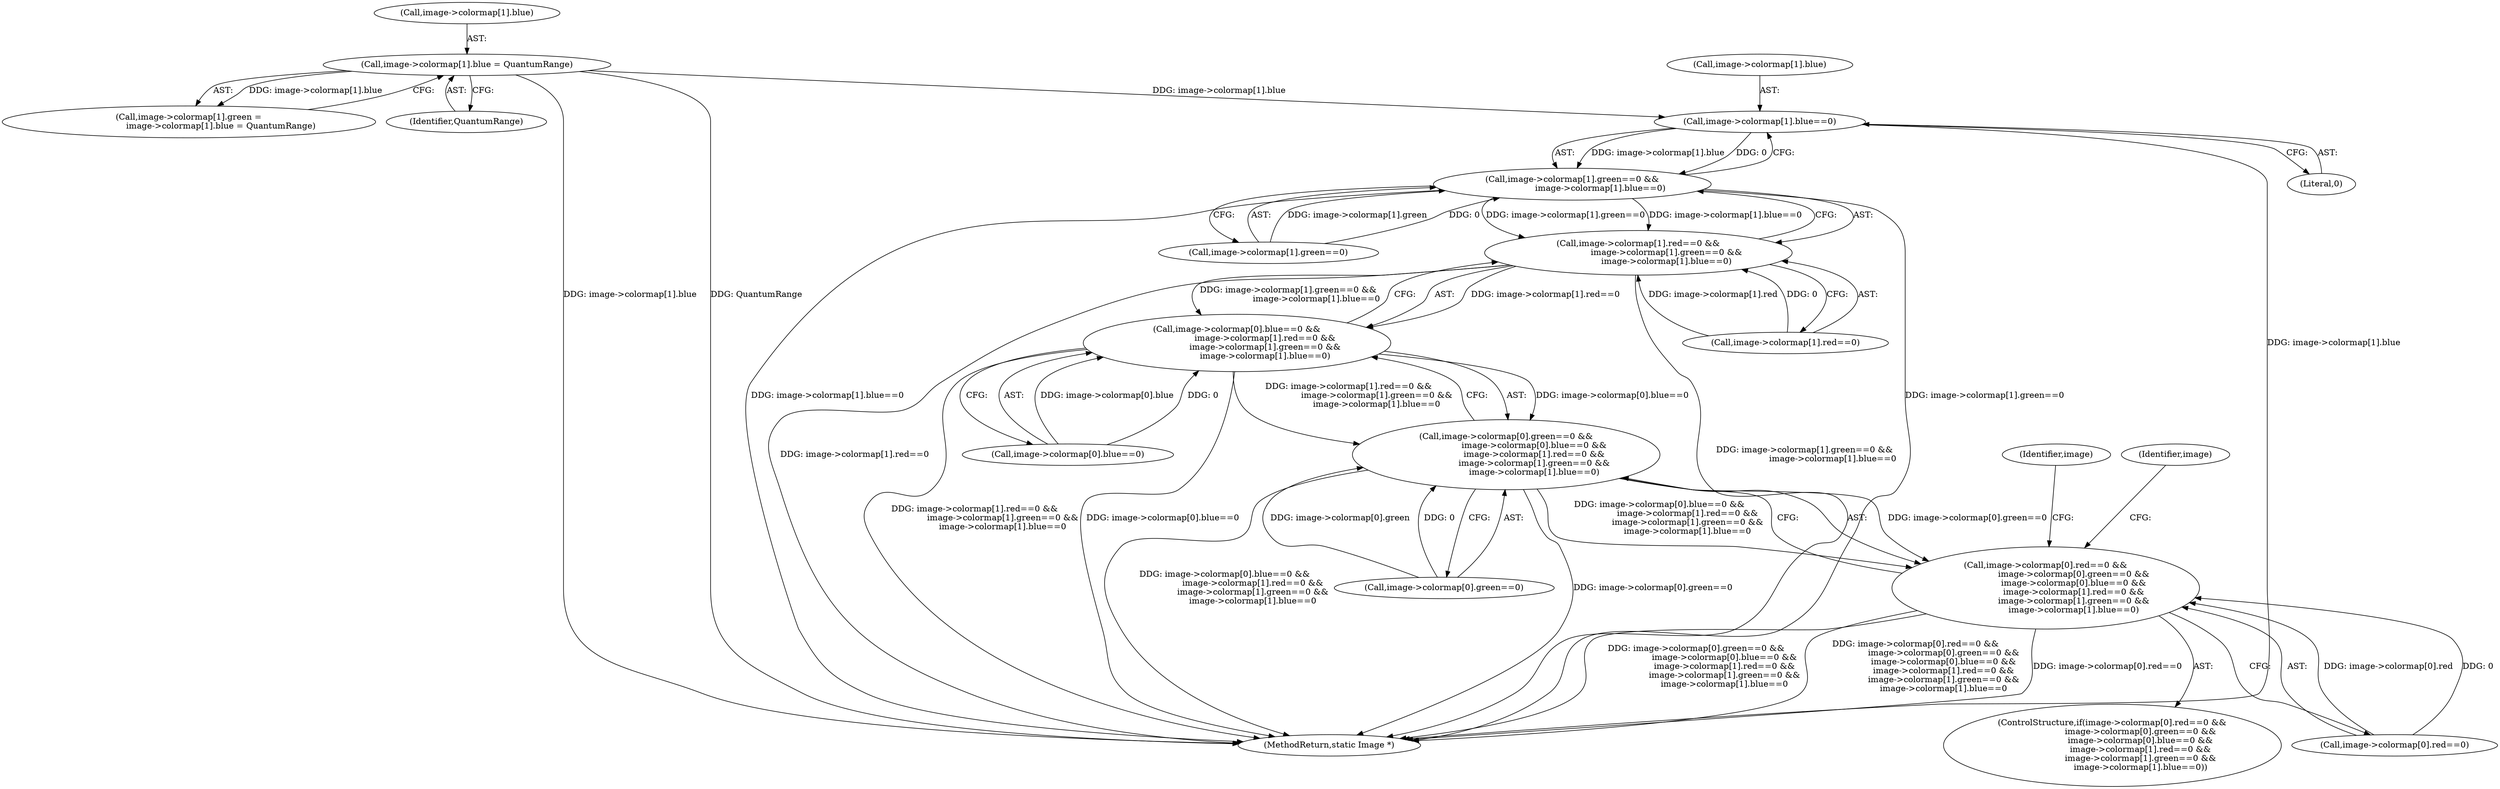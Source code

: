 digraph "0_ImageMagick_4eae304e773bad8a876c3c26fdffac24d4253ae4@array" {
"1001013" [label="(Call,image->colormap[1].blue==0)"];
"1001039" [label="(Call,image->colormap[1].blue = QuantumRange)"];
"1001003" [label="(Call,image->colormap[1].green==0 &&\n                     image->colormap[1].blue==0)"];
"1000993" [label="(Call,image->colormap[1].red==0 &&\n                     image->colormap[1].green==0 &&\n                     image->colormap[1].blue==0)"];
"1000983" [label="(Call,image->colormap[0].blue==0 &&\n                     image->colormap[1].red==0 &&\n                     image->colormap[1].green==0 &&\n                     image->colormap[1].blue==0)"];
"1000973" [label="(Call,image->colormap[0].green==0 &&\n                     image->colormap[0].blue==0 &&\n                     image->colormap[1].red==0 &&\n                     image->colormap[1].green==0 &&\n                     image->colormap[1].blue==0)"];
"1000963" [label="(Call,image->colormap[0].red==0 &&\n                     image->colormap[0].green==0 &&\n                     image->colormap[0].blue==0 &&\n                     image->colormap[1].red==0 &&\n                     image->colormap[1].green==0 &&\n                     image->colormap[1].blue==0)"];
"1000994" [label="(Call,image->colormap[1].red==0)"];
"1000993" [label="(Call,image->colormap[1].red==0 &&\n                     image->colormap[1].green==0 &&\n                     image->colormap[1].blue==0)"];
"1000984" [label="(Call,image->colormap[0].blue==0)"];
"1000963" [label="(Call,image->colormap[0].red==0 &&\n                     image->colormap[0].green==0 &&\n                     image->colormap[0].blue==0 &&\n                     image->colormap[1].red==0 &&\n                     image->colormap[1].green==0 &&\n                     image->colormap[1].blue==0)"];
"1000983" [label="(Call,image->colormap[0].blue==0 &&\n                     image->colormap[1].red==0 &&\n                     image->colormap[1].green==0 &&\n                     image->colormap[1].blue==0)"];
"1000964" [label="(Call,image->colormap[0].red==0)"];
"1001003" [label="(Call,image->colormap[1].green==0 &&\n                     image->colormap[1].blue==0)"];
"1000973" [label="(Call,image->colormap[0].green==0 &&\n                     image->colormap[0].blue==0 &&\n                     image->colormap[1].red==0 &&\n                     image->colormap[1].green==0 &&\n                     image->colormap[1].blue==0)"];
"1001004" [label="(Call,image->colormap[1].green==0)"];
"1001027" [label="(Identifier,image)"];
"1001047" [label="(Identifier,QuantumRange)"];
"1001013" [label="(Call,image->colormap[1].blue==0)"];
"1001014" [label="(Call,image->colormap[1].blue)"];
"1000974" [label="(Call,image->colormap[0].green==0)"];
"1001039" [label="(Call,image->colormap[1].blue = QuantumRange)"];
"1000962" [label="(ControlStructure,if(image->colormap[0].red==0 &&\n                     image->colormap[0].green==0 &&\n                     image->colormap[0].blue==0 &&\n                     image->colormap[1].red==0 &&\n                     image->colormap[1].green==0 &&\n                     image->colormap[1].blue==0))"];
"1001031" [label="(Call,image->colormap[1].green =\n                        image->colormap[1].blue = QuantumRange)"];
"1001051" [label="(Identifier,image)"];
"1001040" [label="(Call,image->colormap[1].blue)"];
"1001021" [label="(Literal,0)"];
"1001954" [label="(MethodReturn,static Image *)"];
"1001013" -> "1001003"  [label="AST: "];
"1001013" -> "1001021"  [label="CFG: "];
"1001014" -> "1001013"  [label="AST: "];
"1001021" -> "1001013"  [label="AST: "];
"1001003" -> "1001013"  [label="CFG: "];
"1001013" -> "1001954"  [label="DDG: image->colormap[1].blue"];
"1001013" -> "1001003"  [label="DDG: image->colormap[1].blue"];
"1001013" -> "1001003"  [label="DDG: 0"];
"1001039" -> "1001013"  [label="DDG: image->colormap[1].blue"];
"1001039" -> "1001031"  [label="AST: "];
"1001039" -> "1001047"  [label="CFG: "];
"1001040" -> "1001039"  [label="AST: "];
"1001047" -> "1001039"  [label="AST: "];
"1001031" -> "1001039"  [label="CFG: "];
"1001039" -> "1001954"  [label="DDG: image->colormap[1].blue"];
"1001039" -> "1001954"  [label="DDG: QuantumRange"];
"1001039" -> "1001031"  [label="DDG: image->colormap[1].blue"];
"1001003" -> "1000993"  [label="AST: "];
"1001003" -> "1001004"  [label="CFG: "];
"1001004" -> "1001003"  [label="AST: "];
"1000993" -> "1001003"  [label="CFG: "];
"1001003" -> "1001954"  [label="DDG: image->colormap[1].green==0"];
"1001003" -> "1001954"  [label="DDG: image->colormap[1].blue==0"];
"1001003" -> "1000993"  [label="DDG: image->colormap[1].green==0"];
"1001003" -> "1000993"  [label="DDG: image->colormap[1].blue==0"];
"1001004" -> "1001003"  [label="DDG: image->colormap[1].green"];
"1001004" -> "1001003"  [label="DDG: 0"];
"1000993" -> "1000983"  [label="AST: "];
"1000993" -> "1000994"  [label="CFG: "];
"1000994" -> "1000993"  [label="AST: "];
"1000983" -> "1000993"  [label="CFG: "];
"1000993" -> "1001954"  [label="DDG: image->colormap[1].green==0 &&\n                     image->colormap[1].blue==0"];
"1000993" -> "1001954"  [label="DDG: image->colormap[1].red==0"];
"1000993" -> "1000983"  [label="DDG: image->colormap[1].red==0"];
"1000993" -> "1000983"  [label="DDG: image->colormap[1].green==0 &&\n                     image->colormap[1].blue==0"];
"1000994" -> "1000993"  [label="DDG: image->colormap[1].red"];
"1000994" -> "1000993"  [label="DDG: 0"];
"1000983" -> "1000973"  [label="AST: "];
"1000983" -> "1000984"  [label="CFG: "];
"1000984" -> "1000983"  [label="AST: "];
"1000973" -> "1000983"  [label="CFG: "];
"1000983" -> "1001954"  [label="DDG: image->colormap[0].blue==0"];
"1000983" -> "1001954"  [label="DDG: image->colormap[1].red==0 &&\n                     image->colormap[1].green==0 &&\n                     image->colormap[1].blue==0"];
"1000983" -> "1000973"  [label="DDG: image->colormap[0].blue==0"];
"1000983" -> "1000973"  [label="DDG: image->colormap[1].red==0 &&\n                     image->colormap[1].green==0 &&\n                     image->colormap[1].blue==0"];
"1000984" -> "1000983"  [label="DDG: image->colormap[0].blue"];
"1000984" -> "1000983"  [label="DDG: 0"];
"1000973" -> "1000963"  [label="AST: "];
"1000973" -> "1000974"  [label="CFG: "];
"1000974" -> "1000973"  [label="AST: "];
"1000963" -> "1000973"  [label="CFG: "];
"1000973" -> "1001954"  [label="DDG: image->colormap[0].green==0"];
"1000973" -> "1001954"  [label="DDG: image->colormap[0].blue==0 &&\n                     image->colormap[1].red==0 &&\n                     image->colormap[1].green==0 &&\n                     image->colormap[1].blue==0"];
"1000973" -> "1000963"  [label="DDG: image->colormap[0].green==0"];
"1000973" -> "1000963"  [label="DDG: image->colormap[0].blue==0 &&\n                     image->colormap[1].red==0 &&\n                     image->colormap[1].green==0 &&\n                     image->colormap[1].blue==0"];
"1000974" -> "1000973"  [label="DDG: image->colormap[0].green"];
"1000974" -> "1000973"  [label="DDG: 0"];
"1000963" -> "1000962"  [label="AST: "];
"1000963" -> "1000964"  [label="CFG: "];
"1000964" -> "1000963"  [label="AST: "];
"1001027" -> "1000963"  [label="CFG: "];
"1001051" -> "1000963"  [label="CFG: "];
"1000963" -> "1001954"  [label="DDG: image->colormap[0].red==0"];
"1000963" -> "1001954"  [label="DDG: image->colormap[0].green==0 &&\n                     image->colormap[0].blue==0 &&\n                     image->colormap[1].red==0 &&\n                     image->colormap[1].green==0 &&\n                     image->colormap[1].blue==0"];
"1000963" -> "1001954"  [label="DDG: image->colormap[0].red==0 &&\n                     image->colormap[0].green==0 &&\n                     image->colormap[0].blue==0 &&\n                     image->colormap[1].red==0 &&\n                     image->colormap[1].green==0 &&\n                     image->colormap[1].blue==0"];
"1000964" -> "1000963"  [label="DDG: image->colormap[0].red"];
"1000964" -> "1000963"  [label="DDG: 0"];
}
